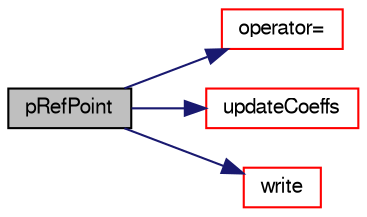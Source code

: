 digraph "pRefPoint"
{
  bgcolor="transparent";
  edge [fontname="FreeSans",fontsize="10",labelfontname="FreeSans",labelfontsize="10"];
  node [fontname="FreeSans",fontsize="10",shape=record];
  rankdir="LR";
  Node39 [label="pRefPoint",height=0.2,width=0.4,color="black", fillcolor="grey75", style="filled", fontcolor="black"];
  Node39 -> Node40 [color="midnightblue",fontsize="10",style="solid",fontname="FreeSans"];
  Node40 [label="operator=",height=0.2,width=0.4,color="red",URL="$a22210.html#a23208cd549819a5d4cfa6b0ad070d2ba"];
  Node39 -> Node42 [color="midnightblue",fontsize="10",style="solid",fontname="FreeSans"];
  Node42 [label="updateCoeffs",height=0.2,width=0.4,color="red",URL="$a22210.html#a7e24eafac629d3733181cd942d4c902f",tooltip="Update the coefficients associated with the patch field. "];
  Node39 -> Node45 [color="midnightblue",fontsize="10",style="solid",fontname="FreeSans"];
  Node45 [label="write",height=0.2,width=0.4,color="red",URL="$a22210.html#a293fdfec8bdfbd5c3913ab4c9f3454ff",tooltip="Write. "];
}
